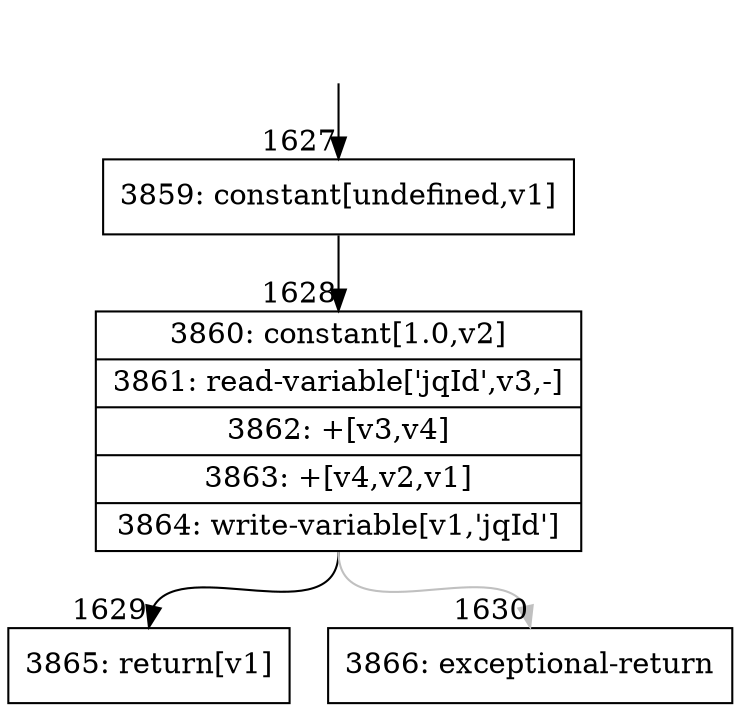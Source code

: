 digraph {
rankdir="TD"
BB_entry122[shape=none,label=""];
BB_entry122 -> BB1627 [tailport=s, headport=n, headlabel="    1627"]
BB1627 [shape=record label="{3859: constant[undefined,v1]}" ] 
BB1627 -> BB1628 [tailport=s, headport=n, headlabel="      1628"]
BB1628 [shape=record label="{3860: constant[1.0,v2]|3861: read-variable['jqId',v3,-]|3862: +[v3,v4]|3863: +[v4,v2,v1]|3864: write-variable[v1,'jqId']}" ] 
BB1628 -> BB1629 [tailport=s, headport=n, headlabel="      1629"]
BB1628 -> BB1630 [tailport=s, headport=n, color=gray, headlabel="      1630"]
BB1629 [shape=record label="{3865: return[v1]}" ] 
BB1630 [shape=record label="{3866: exceptional-return}" ] 
//#$~ 2631
}

